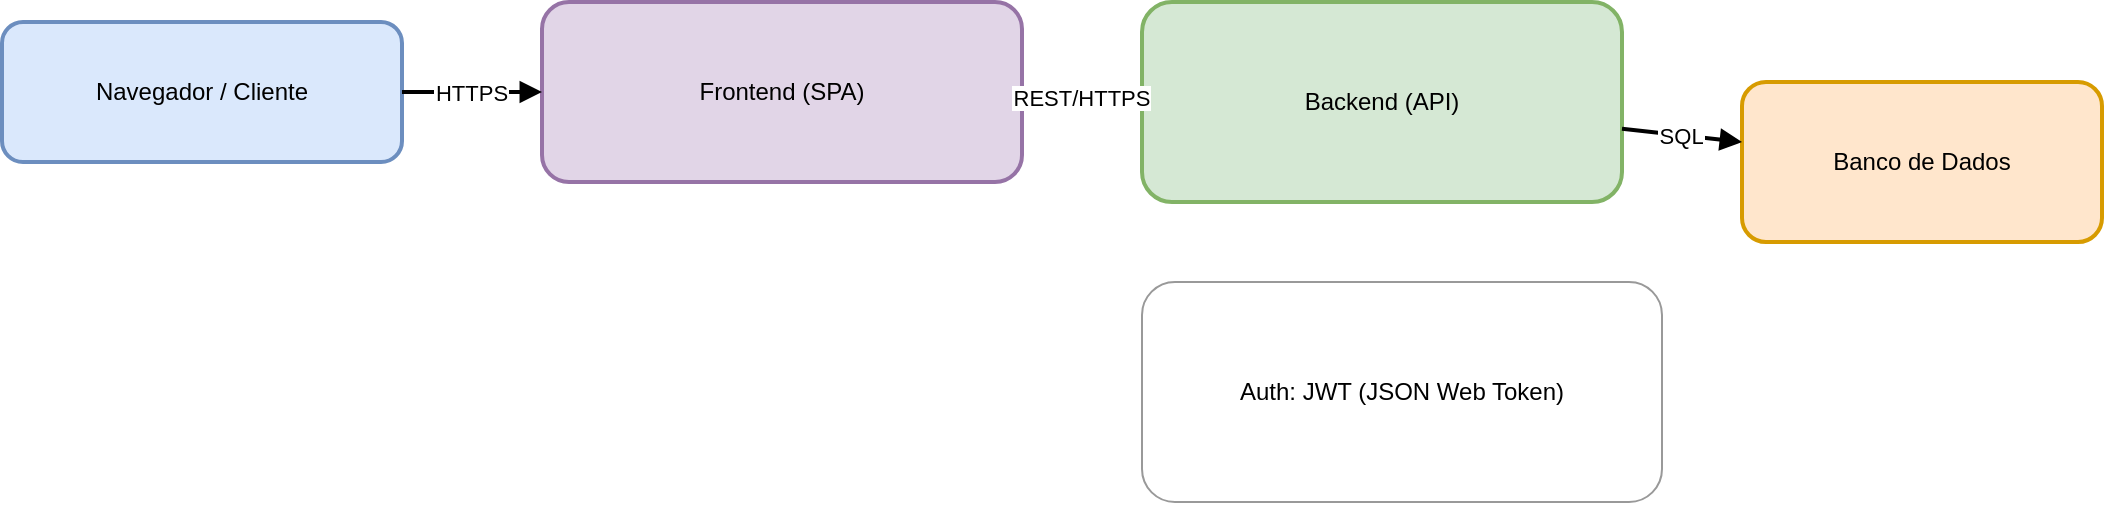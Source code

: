 <mxfile>
    <diagram id="containers-v3" name="Containers (C4 L2) v3">
        <mxGraphModel dx="1155" dy="825" grid="1" gridSize="10" guides="1" tooltips="1" connect="1" arrows="1" fold="1" page="1" pageScale="1" pageWidth="1100" pageHeight="850" math="0" shadow="0">
            <root>
                <mxCell id="0"/>
                <mxCell id="1" parent="0"/>
                <mxCell id="browser" value="Navegador / Cliente" style="rounded=1;whiteSpace=wrap;html=1;strokeWidth=2;fillColor=#dae8fc;strokeColor=#6c8ebf;" parent="1" vertex="1">
                    <mxGeometry x="30" y="110" width="200" height="70" as="geometry"/>
                </mxCell>
                <mxCell id="frontend" value="Frontend (SPA)" style="rounded=1;whiteSpace=wrap;html=1;strokeWidth=2;fillColor=#e1d5e7;strokeColor=#9673a6;" parent="1" vertex="1">
                    <mxGeometry x="300" y="100" width="240" height="90" as="geometry"/>
                </mxCell>
                <mxCell id="backend" value="Backend (API)" style="rounded=1;whiteSpace=wrap;html=1;strokeWidth=2;fillColor=#d5e8d4;strokeColor=#82b366;" parent="1" vertex="1">
                    <mxGeometry x="600" y="100" width="240" height="100" as="geometry"/>
                </mxCell>
                <mxCell id="db" value="Banco de Dados" style="rounded=1;whiteSpace=wrap;html=1;strokeWidth=2;fillColor=#ffe6cc;strokeColor=#d79b00;" parent="1" vertex="1">
                    <mxGeometry x="900" y="140" width="180" height="80" as="geometry"/>
                </mxCell>
                <mxCell id="sec" value="Auth: JWT (JSON Web Token)" style="rounded=1;whiteSpace=wrap;html=1;strokeWidth=1;fillColor=#ffffff;strokeColor=#999999;" parent="1" vertex="1">
                    <mxGeometry x="600" y="240" width="260" height="110" as="geometry"/>
                </mxCell>
                <mxCell id="ce1" value="HTTPS" style="endArrow=block;endFill=1;strokeWidth=2;" parent="1" source="browser" target="frontend" edge="1">
                    <mxGeometry relative="1" as="geometry"/>
                </mxCell>
                <mxCell id="ce2" value="REST/HTTPS" style="endArrow=block;endFill=1;strokeWidth=2;" parent="1" source="frontend" target="backend" edge="1">
                    <mxGeometry relative="1" as="geometry"/>
                </mxCell>
                <mxCell id="ce3" value="SQL" style="endArrow=block;endFill=1;strokeWidth=2;" parent="1" source="backend" target="db" edge="1">
                    <mxGeometry relative="1" as="geometry"/>
                </mxCell>
            </root>
        </mxGraphModel>
    </diagram>
</mxfile>